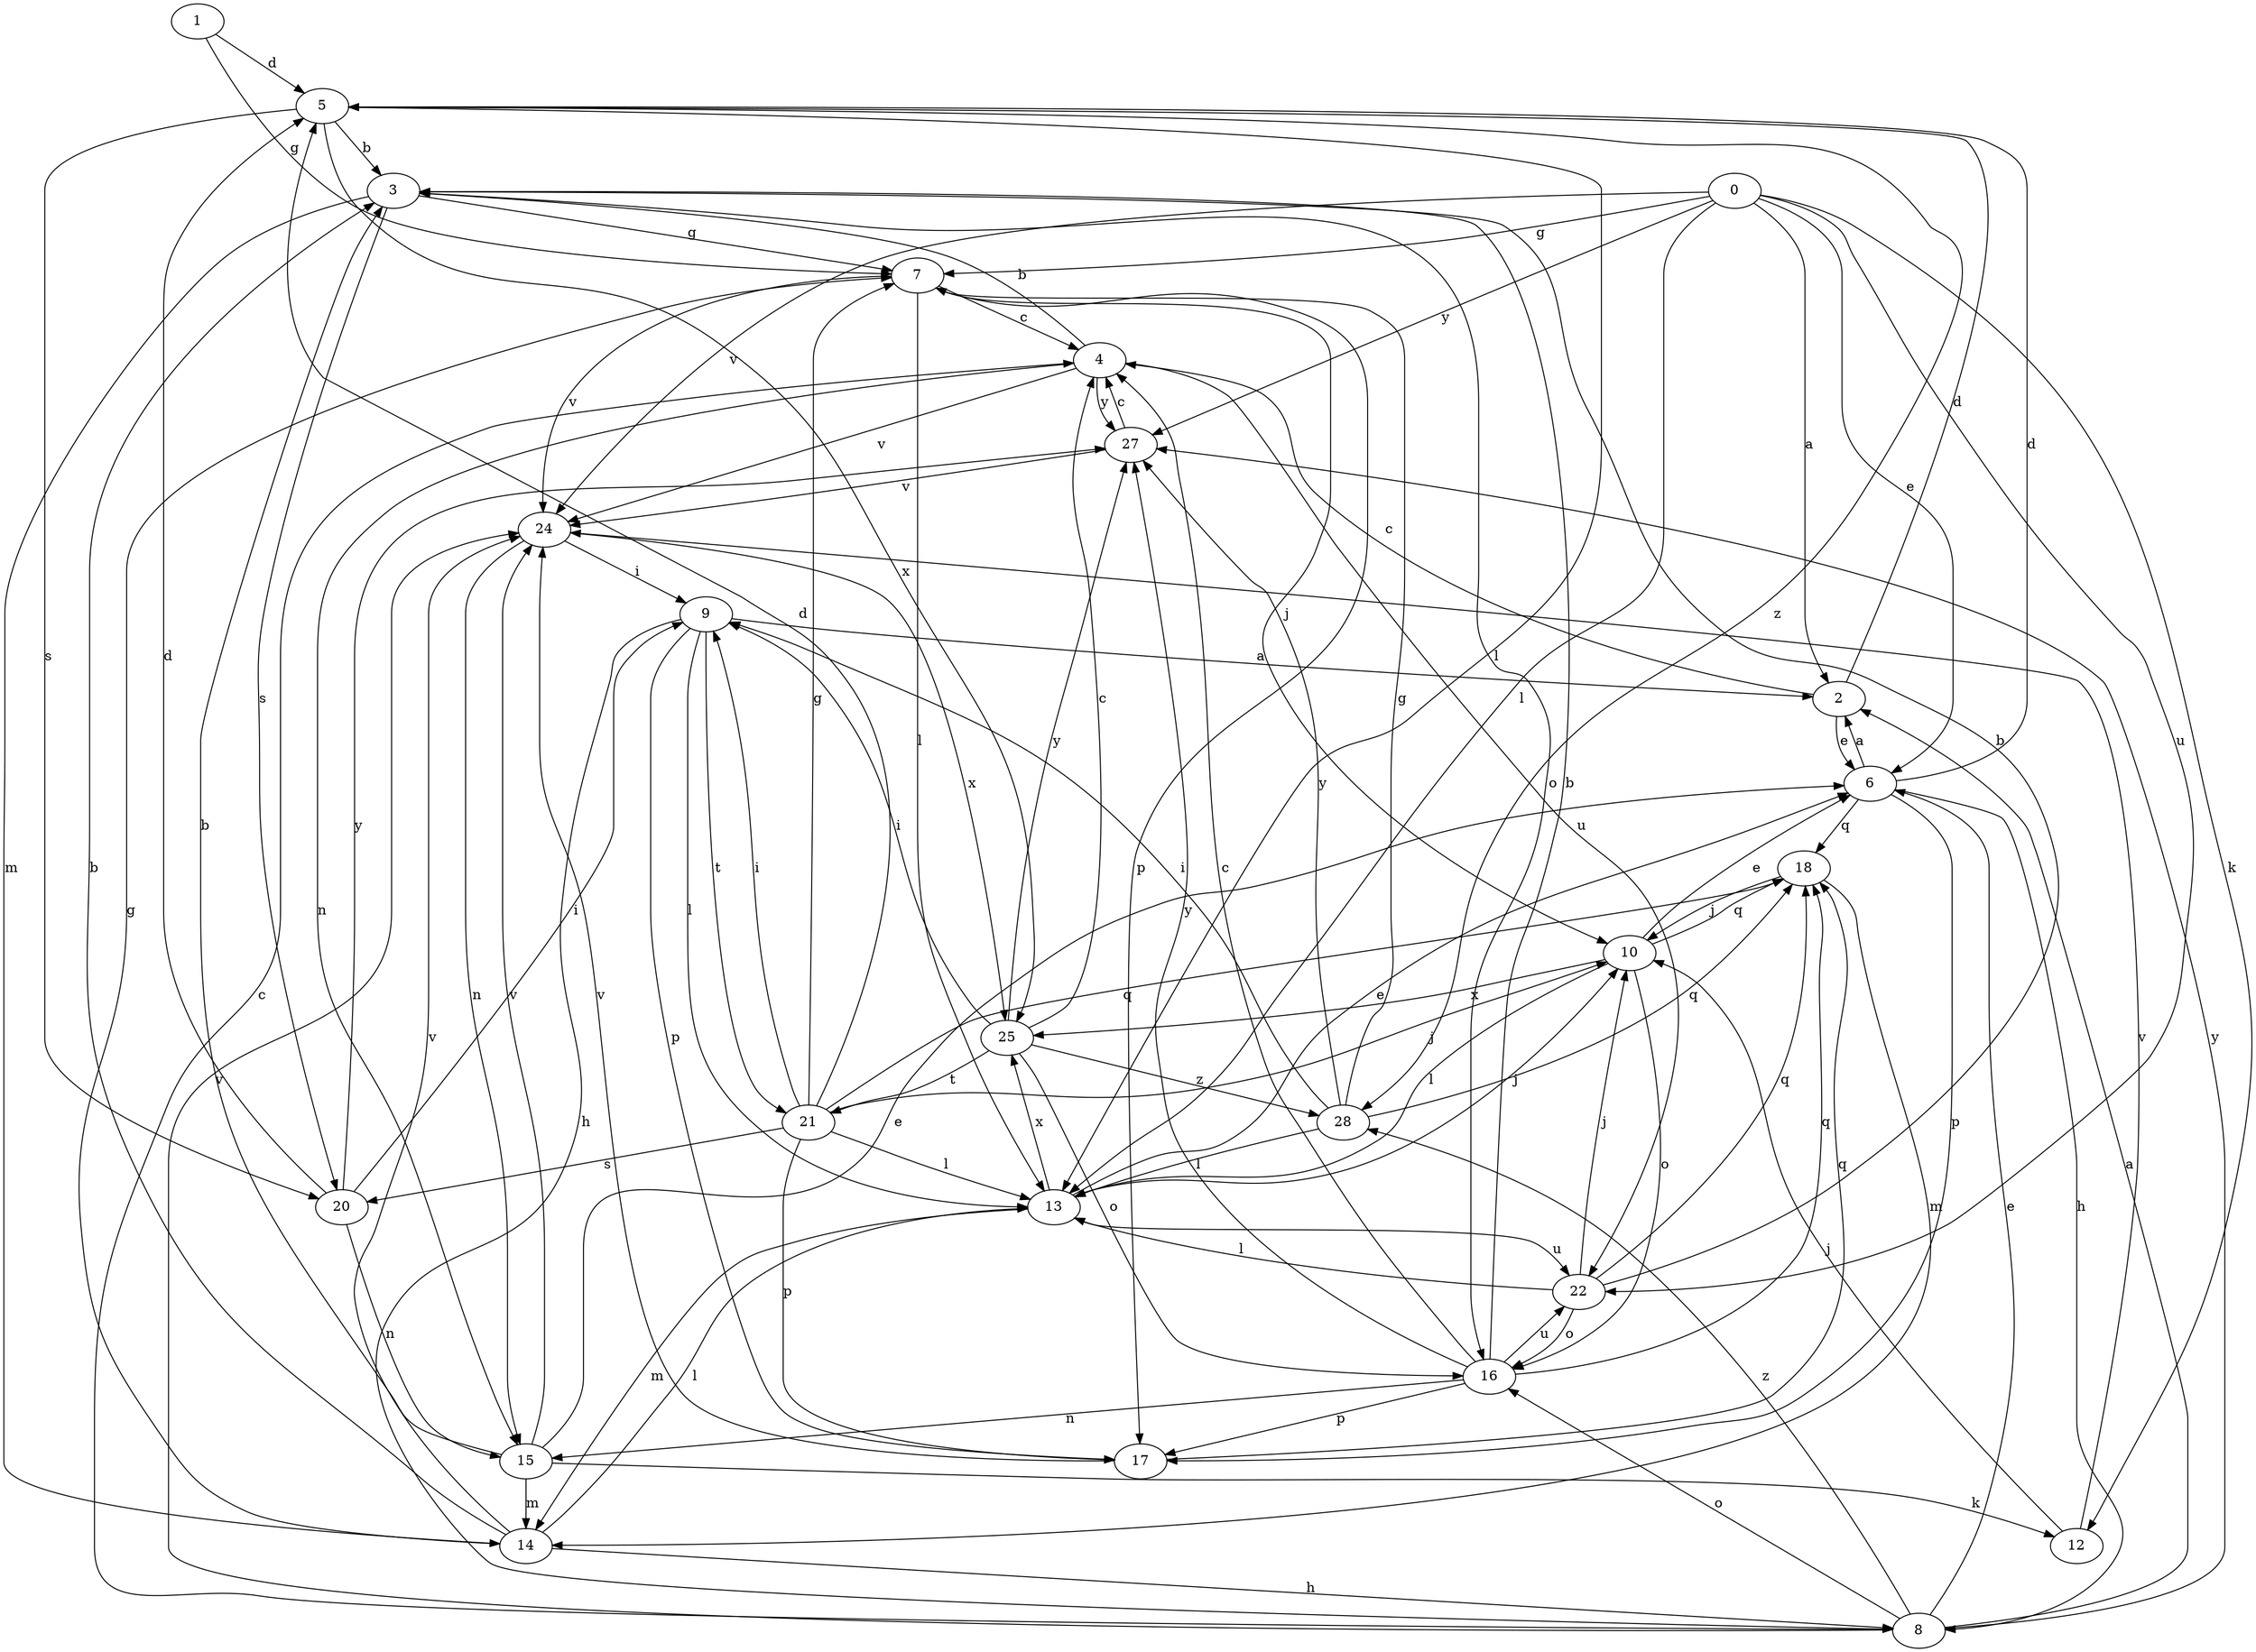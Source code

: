 strict digraph  {
1;
2;
3;
4;
5;
0;
6;
7;
8;
9;
10;
12;
13;
14;
15;
16;
17;
18;
20;
21;
22;
24;
25;
27;
28;
1 -> 5  [label=d];
1 -> 7  [label=g];
2 -> 4  [label=c];
2 -> 5  [label=d];
2 -> 6  [label=e];
3 -> 7  [label=g];
3 -> 14  [label=m];
3 -> 16  [label=o];
3 -> 20  [label=s];
4 -> 3  [label=b];
4 -> 15  [label=n];
4 -> 22  [label=u];
4 -> 24  [label=v];
4 -> 27  [label=y];
5 -> 3  [label=b];
5 -> 13  [label=l];
5 -> 20  [label=s];
5 -> 25  [label=x];
5 -> 28  [label=z];
0 -> 2  [label=a];
0 -> 6  [label=e];
0 -> 7  [label=g];
0 -> 12  [label=k];
0 -> 13  [label=l];
0 -> 22  [label=u];
0 -> 24  [label=v];
0 -> 27  [label=y];
6 -> 2  [label=a];
6 -> 5  [label=d];
6 -> 8  [label=h];
6 -> 17  [label=p];
6 -> 18  [label=q];
7 -> 4  [label=c];
7 -> 10  [label=j];
7 -> 13  [label=l];
7 -> 17  [label=p];
7 -> 24  [label=v];
8 -> 2  [label=a];
8 -> 4  [label=c];
8 -> 6  [label=e];
8 -> 16  [label=o];
8 -> 24  [label=v];
8 -> 27  [label=y];
8 -> 28  [label=z];
9 -> 2  [label=a];
9 -> 8  [label=h];
9 -> 13  [label=l];
9 -> 17  [label=p];
9 -> 21  [label=t];
10 -> 6  [label=e];
10 -> 13  [label=l];
10 -> 16  [label=o];
10 -> 18  [label=q];
10 -> 25  [label=x];
12 -> 10  [label=j];
12 -> 24  [label=v];
13 -> 6  [label=e];
13 -> 10  [label=j];
13 -> 14  [label=m];
13 -> 22  [label=u];
13 -> 25  [label=x];
14 -> 3  [label=b];
14 -> 7  [label=g];
14 -> 8  [label=h];
14 -> 13  [label=l];
14 -> 24  [label=v];
15 -> 3  [label=b];
15 -> 6  [label=e];
15 -> 12  [label=k];
15 -> 14  [label=m];
15 -> 24  [label=v];
16 -> 3  [label=b];
16 -> 4  [label=c];
16 -> 15  [label=n];
16 -> 17  [label=p];
16 -> 18  [label=q];
16 -> 22  [label=u];
16 -> 27  [label=y];
17 -> 18  [label=q];
17 -> 24  [label=v];
18 -> 10  [label=j];
18 -> 14  [label=m];
20 -> 5  [label=d];
20 -> 9  [label=i];
20 -> 15  [label=n];
20 -> 27  [label=y];
21 -> 5  [label=d];
21 -> 7  [label=g];
21 -> 9  [label=i];
21 -> 10  [label=j];
21 -> 13  [label=l];
21 -> 17  [label=p];
21 -> 18  [label=q];
21 -> 20  [label=s];
22 -> 3  [label=b];
22 -> 10  [label=j];
22 -> 13  [label=l];
22 -> 16  [label=o];
22 -> 18  [label=q];
24 -> 9  [label=i];
24 -> 15  [label=n];
24 -> 25  [label=x];
25 -> 4  [label=c];
25 -> 9  [label=i];
25 -> 16  [label=o];
25 -> 21  [label=t];
25 -> 27  [label=y];
25 -> 28  [label=z];
27 -> 4  [label=c];
27 -> 24  [label=v];
28 -> 7  [label=g];
28 -> 9  [label=i];
28 -> 13  [label=l];
28 -> 18  [label=q];
28 -> 27  [label=y];
}
